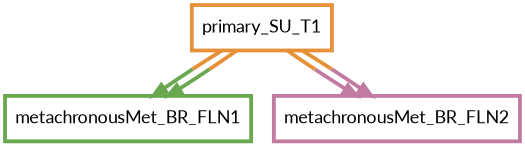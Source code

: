 digraph  {
dpi=600;size=3.5;
metachronousMet_BR_FLN1 [color="#6aa84fff", fillcolor=white, fontname=Lato, penwidth="3.0", shape=box];
metachronousMet_BR_FLN2 [color="#c27ba0ff", fillcolor=white, fontname=Lato, penwidth="3.0", shape=box];
primary_SU_T1 [color="#e69138ff", fillcolor=white, fontname=Lato, penwidth="3.0", shape=box];
primary_SU_T1 -> metachronousMet_BR_FLN1  [color="#e69138ff;0.5:#6aa84fff", key=0, penwidth=3];
primary_SU_T1 -> metachronousMet_BR_FLN1  [color="#e69138ff;0.5:#6aa84fff", key=1, penwidth=3];
primary_SU_T1 -> metachronousMet_BR_FLN2  [color="#e69138ff;0.5:#c27ba0ff", key=0, penwidth=3];
primary_SU_T1 -> metachronousMet_BR_FLN2  [color="#e69138ff;0.5:#c27ba0ff", key=1, penwidth=3];
}
